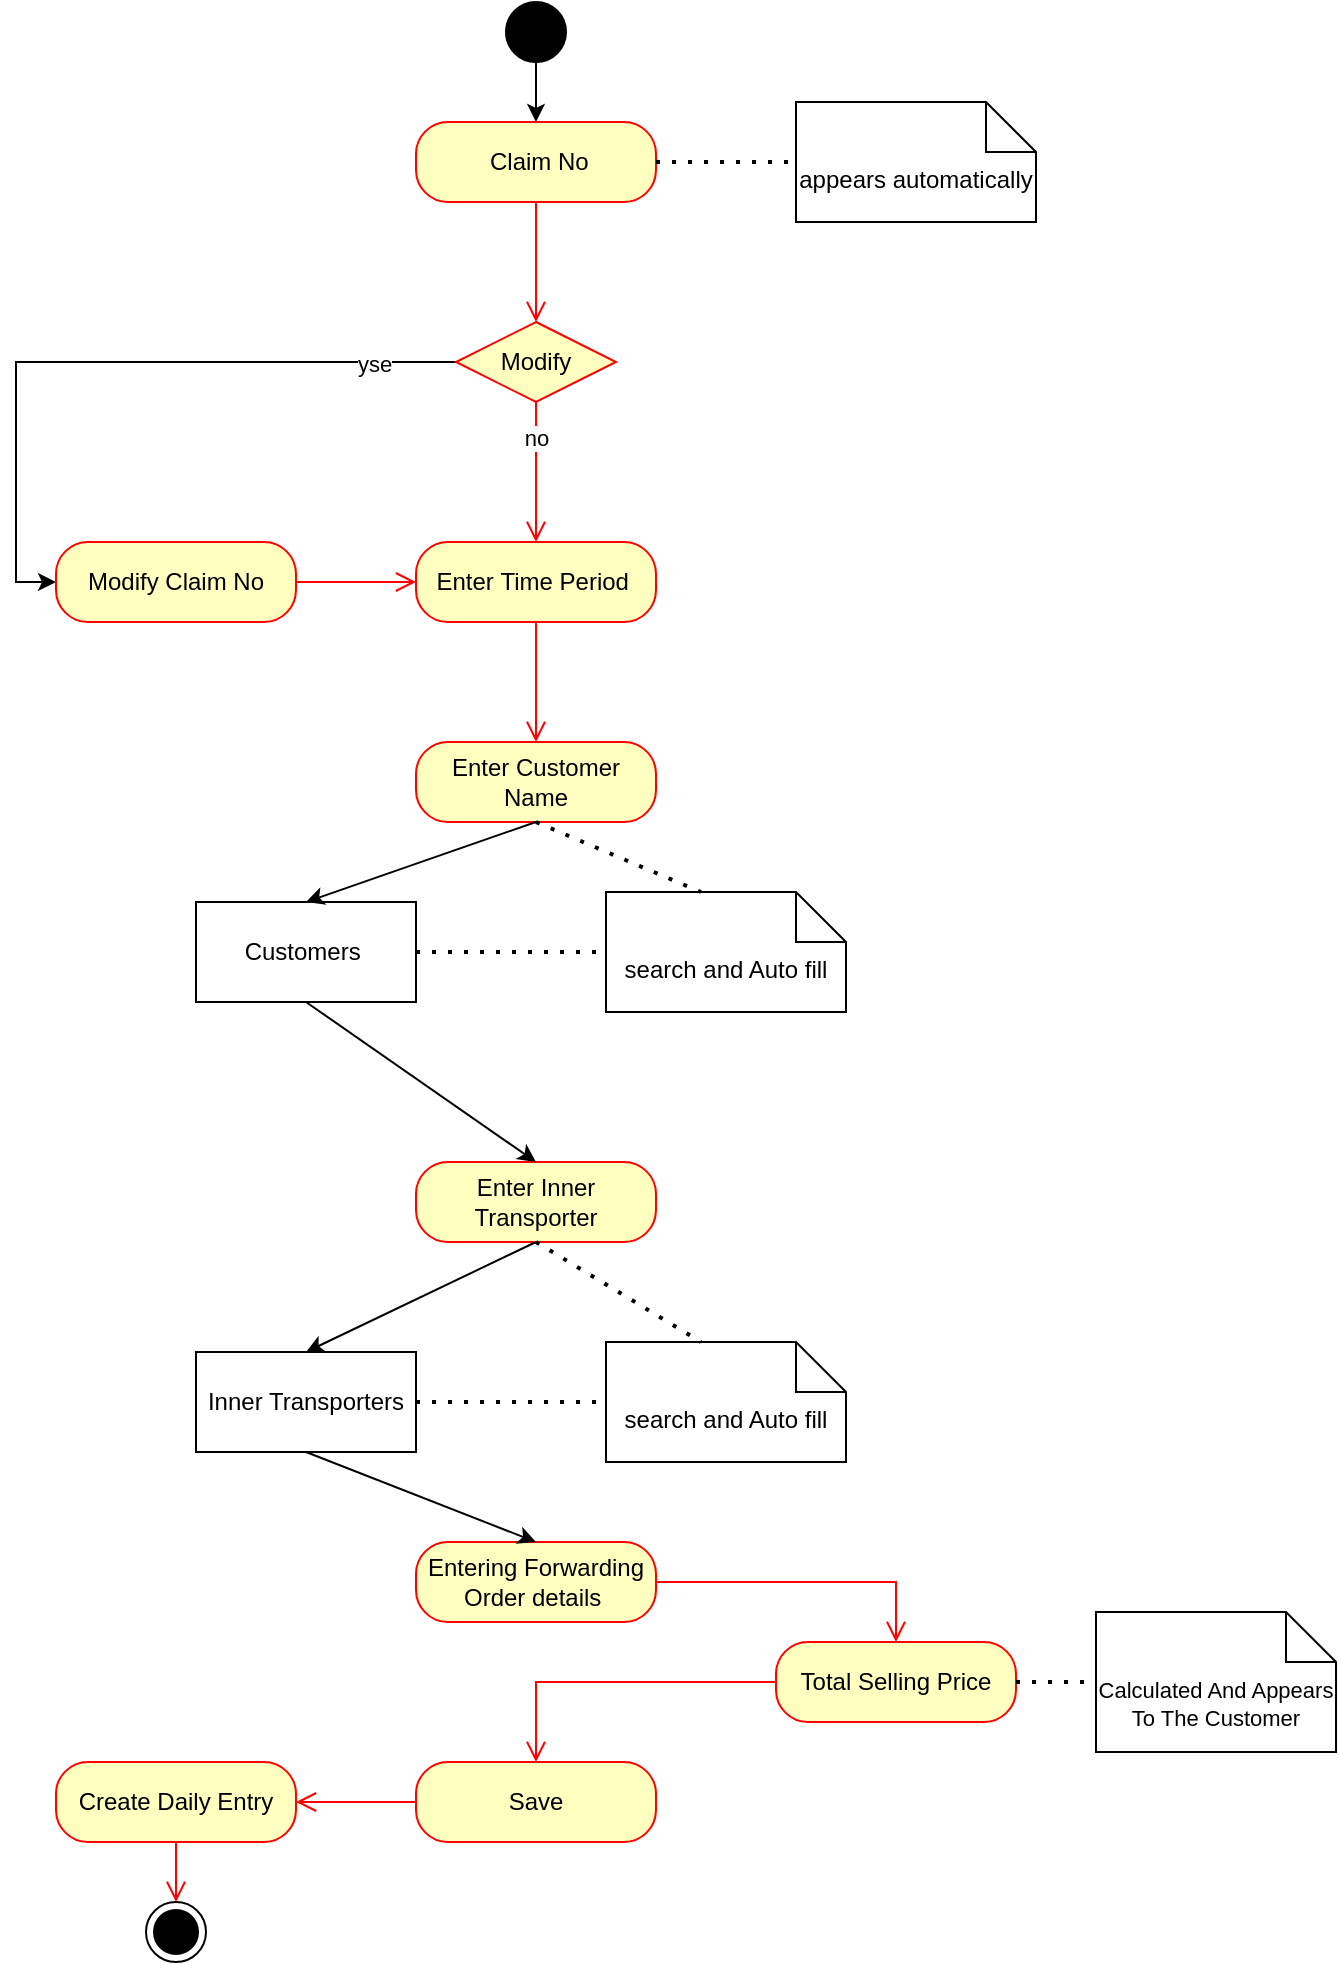 <mxfile version="21.6.5" type="github">
  <diagram name="Page-1" id="0783ab3e-0a74-02c8-0abd-f7b4e66b4bec">
    <mxGraphModel dx="1049" dy="560" grid="1" gridSize="10" guides="1" tooltips="1" connect="1" arrows="1" fold="1" page="1" pageScale="1" pageWidth="850" pageHeight="1100" background="none" math="0" shadow="0">
      <root>
        <mxCell id="0" />
        <mxCell id="1" parent="0" />
        <mxCell id="nAGFJHQDBodQnuohCQBn-31" value="" style="edgeStyle=orthogonalEdgeStyle;rounded=0;orthogonalLoop=1;jettySize=auto;html=1;" edge="1" parent="1" source="nAGFJHQDBodQnuohCQBn-4" target="nAGFJHQDBodQnuohCQBn-5">
          <mxGeometry relative="1" as="geometry" />
        </mxCell>
        <mxCell id="nAGFJHQDBodQnuohCQBn-4" value="" style="ellipse;fillColor=strokeColor;html=1;" vertex="1" parent="1">
          <mxGeometry x="405" y="80" width="30" height="30" as="geometry" />
        </mxCell>
        <mxCell id="nAGFJHQDBodQnuohCQBn-5" value="&amp;nbsp;Claim No" style="rounded=1;whiteSpace=wrap;html=1;arcSize=40;fontColor=#000000;fillColor=#ffffc0;strokeColor=#ff0000;" vertex="1" parent="1">
          <mxGeometry x="360" y="140" width="120" height="40" as="geometry" />
        </mxCell>
        <mxCell id="nAGFJHQDBodQnuohCQBn-6" value="" style="edgeStyle=orthogonalEdgeStyle;html=1;verticalAlign=bottom;endArrow=open;endSize=8;strokeColor=#ff0000;rounded=0;entryX=0.5;entryY=0;entryDx=0;entryDy=0;" edge="1" source="nAGFJHQDBodQnuohCQBn-5" parent="1" target="nAGFJHQDBodQnuohCQBn-21">
          <mxGeometry relative="1" as="geometry">
            <mxPoint x="425" y="240" as="targetPoint" />
          </mxGeometry>
        </mxCell>
        <mxCell id="nAGFJHQDBodQnuohCQBn-7" value="Enter&amp;nbsp;Time Period&amp;nbsp;" style="rounded=1;whiteSpace=wrap;html=1;arcSize=40;fontColor=#000000;fillColor=#ffffc0;strokeColor=#ff0000;" vertex="1" parent="1">
          <mxGeometry x="360" y="350" width="120" height="40" as="geometry" />
        </mxCell>
        <mxCell id="nAGFJHQDBodQnuohCQBn-8" value="" style="edgeStyle=orthogonalEdgeStyle;html=1;verticalAlign=bottom;endArrow=open;endSize=8;strokeColor=#ff0000;rounded=0;entryX=0.5;entryY=0;entryDx=0;entryDy=0;" edge="1" source="nAGFJHQDBodQnuohCQBn-7" parent="1" target="nAGFJHQDBodQnuohCQBn-9">
          <mxGeometry relative="1" as="geometry">
            <mxPoint x="420" y="500" as="targetPoint" />
          </mxGeometry>
        </mxCell>
        <mxCell id="nAGFJHQDBodQnuohCQBn-9" value="Enter Customer Name" style="rounded=1;whiteSpace=wrap;html=1;arcSize=40;fontColor=#000000;fillColor=#ffffc0;strokeColor=#ff0000;" vertex="1" parent="1">
          <mxGeometry x="360" y="450" width="120" height="40" as="geometry" />
        </mxCell>
        <mxCell id="nAGFJHQDBodQnuohCQBn-11" value="Enter Inner Transporter" style="rounded=1;whiteSpace=wrap;html=1;arcSize=40;fontColor=#000000;fillColor=#ffffc0;strokeColor=#ff0000;" vertex="1" parent="1">
          <mxGeometry x="360" y="660" width="120" height="40" as="geometry" />
        </mxCell>
        <mxCell id="nAGFJHQDBodQnuohCQBn-13" value="Customers&amp;nbsp;" style="html=1;whiteSpace=wrap;" vertex="1" parent="1">
          <mxGeometry x="250" y="530" width="110" height="50" as="geometry" />
        </mxCell>
        <mxCell id="nAGFJHQDBodQnuohCQBn-14" value="" style="endArrow=classic;html=1;rounded=0;exitX=0.5;exitY=1;exitDx=0;exitDy=0;entryX=0.5;entryY=0;entryDx=0;entryDy=0;" edge="1" parent="1" source="nAGFJHQDBodQnuohCQBn-9" target="nAGFJHQDBodQnuohCQBn-13">
          <mxGeometry width="50" height="50" relative="1" as="geometry">
            <mxPoint x="495" y="520" as="sourcePoint" />
            <mxPoint x="545" y="470" as="targetPoint" />
          </mxGeometry>
        </mxCell>
        <mxCell id="nAGFJHQDBodQnuohCQBn-15" value="search and Auto fill" style="shape=note2;boundedLbl=1;whiteSpace=wrap;html=1;size=25;verticalAlign=top;align=center;" vertex="1" parent="1">
          <mxGeometry x="455" y="525" width="120" height="60" as="geometry" />
        </mxCell>
        <mxCell id="nAGFJHQDBodQnuohCQBn-16" value="" style="endArrow=none;dashed=1;html=1;dashPattern=1 3;strokeWidth=2;rounded=0;exitX=0.5;exitY=1;exitDx=0;exitDy=0;entryX=0;entryY=0;entryDx=47.5;entryDy=0;entryPerimeter=0;" edge="1" parent="1" source="nAGFJHQDBodQnuohCQBn-9" target="nAGFJHQDBodQnuohCQBn-15">
          <mxGeometry width="50" height="50" relative="1" as="geometry">
            <mxPoint x="495" y="610" as="sourcePoint" />
            <mxPoint x="545" y="560" as="targetPoint" />
          </mxGeometry>
        </mxCell>
        <mxCell id="nAGFJHQDBodQnuohCQBn-17" value="" style="endArrow=none;dashed=1;html=1;dashPattern=1 3;strokeWidth=2;rounded=0;entryX=0;entryY=0.5;entryDx=0;entryDy=0;entryPerimeter=0;exitX=1;exitY=0.5;exitDx=0;exitDy=0;" edge="1" parent="1" source="nAGFJHQDBodQnuohCQBn-13" target="nAGFJHQDBodQnuohCQBn-15">
          <mxGeometry width="50" height="50" relative="1" as="geometry">
            <mxPoint x="495" y="610" as="sourcePoint" />
            <mxPoint x="545" y="560" as="targetPoint" />
          </mxGeometry>
        </mxCell>
        <mxCell id="nAGFJHQDBodQnuohCQBn-18" value="" style="endArrow=classic;html=1;rounded=0;exitX=0.5;exitY=1;exitDx=0;exitDy=0;entryX=0.5;entryY=0;entryDx=0;entryDy=0;" edge="1" parent="1" source="nAGFJHQDBodQnuohCQBn-13" target="nAGFJHQDBodQnuohCQBn-11">
          <mxGeometry width="50" height="50" relative="1" as="geometry">
            <mxPoint x="495" y="610" as="sourcePoint" />
            <mxPoint x="545" y="560" as="targetPoint" />
          </mxGeometry>
        </mxCell>
        <mxCell id="nAGFJHQDBodQnuohCQBn-19" value="appears automatically" style="shape=note2;boundedLbl=1;whiteSpace=wrap;html=1;size=25;verticalAlign=top;align=center;" vertex="1" parent="1">
          <mxGeometry x="550" y="130" width="120" height="60" as="geometry" />
        </mxCell>
        <mxCell id="nAGFJHQDBodQnuohCQBn-20" value="" style="endArrow=none;dashed=1;html=1;dashPattern=1 3;strokeWidth=2;rounded=0;entryX=0;entryY=0.5;entryDx=0;entryDy=0;entryPerimeter=0;exitX=1;exitY=0.5;exitDx=0;exitDy=0;" edge="1" parent="1" source="nAGFJHQDBodQnuohCQBn-5" target="nAGFJHQDBodQnuohCQBn-19">
          <mxGeometry width="50" height="50" relative="1" as="geometry">
            <mxPoint x="500" y="310" as="sourcePoint" />
            <mxPoint x="550" y="260" as="targetPoint" />
          </mxGeometry>
        </mxCell>
        <mxCell id="nAGFJHQDBodQnuohCQBn-28" value="" style="edgeStyle=orthogonalEdgeStyle;rounded=0;orthogonalLoop=1;jettySize=auto;html=1;entryX=0;entryY=0.5;entryDx=0;entryDy=0;" edge="1" parent="1" source="nAGFJHQDBodQnuohCQBn-21" target="nAGFJHQDBodQnuohCQBn-24">
          <mxGeometry relative="1" as="geometry">
            <mxPoint x="260" y="310" as="targetPoint" />
          </mxGeometry>
        </mxCell>
        <mxCell id="nAGFJHQDBodQnuohCQBn-29" value="yse" style="edgeLabel;html=1;align=center;verticalAlign=middle;resizable=0;points=[];" vertex="1" connectable="0" parent="nAGFJHQDBodQnuohCQBn-28">
          <mxGeometry x="-0.763" y="1" relative="1" as="geometry">
            <mxPoint as="offset" />
          </mxGeometry>
        </mxCell>
        <mxCell id="nAGFJHQDBodQnuohCQBn-21" value="Modify" style="rhombus;whiteSpace=wrap;html=1;fontColor=#000000;fillColor=#ffffc0;strokeColor=#ff0000;" vertex="1" parent="1">
          <mxGeometry x="380" y="240" width="80" height="40" as="geometry" />
        </mxCell>
        <mxCell id="nAGFJHQDBodQnuohCQBn-22" value="" style="edgeStyle=orthogonalEdgeStyle;html=1;align=left;verticalAlign=bottom;endArrow=open;endSize=8;strokeColor=#ff0000;rounded=0;entryX=0.5;entryY=0;entryDx=0;entryDy=0;exitX=0.5;exitY=1;exitDx=0;exitDy=0;" edge="1" source="nAGFJHQDBodQnuohCQBn-21" parent="1" target="nAGFJHQDBodQnuohCQBn-7">
          <mxGeometry x="-1" relative="1" as="geometry">
            <mxPoint x="100" y="280" as="targetPoint" />
            <mxPoint x="380" y="290" as="sourcePoint" />
          </mxGeometry>
        </mxCell>
        <mxCell id="nAGFJHQDBodQnuohCQBn-30" value="no" style="edgeLabel;html=1;align=center;verticalAlign=middle;resizable=0;points=[];" vertex="1" connectable="0" parent="nAGFJHQDBodQnuohCQBn-22">
          <mxGeometry x="-0.498" relative="1" as="geometry">
            <mxPoint as="offset" />
          </mxGeometry>
        </mxCell>
        <mxCell id="nAGFJHQDBodQnuohCQBn-24" value="Modify Claim No" style="rounded=1;whiteSpace=wrap;html=1;arcSize=40;fontColor=#000000;fillColor=#ffffc0;strokeColor=#ff0000;" vertex="1" parent="1">
          <mxGeometry x="180" y="350" width="120" height="40" as="geometry" />
        </mxCell>
        <mxCell id="nAGFJHQDBodQnuohCQBn-25" value="" style="edgeStyle=orthogonalEdgeStyle;html=1;verticalAlign=bottom;endArrow=open;endSize=8;strokeColor=#ff0000;rounded=0;entryX=0;entryY=0.5;entryDx=0;entryDy=0;" edge="1" source="nAGFJHQDBodQnuohCQBn-24" parent="1" target="nAGFJHQDBodQnuohCQBn-7">
          <mxGeometry relative="1" as="geometry">
            <mxPoint x="160" y="430" as="targetPoint" />
          </mxGeometry>
        </mxCell>
        <mxCell id="nAGFJHQDBodQnuohCQBn-32" value="Inner Transporters" style="html=1;whiteSpace=wrap;" vertex="1" parent="1">
          <mxGeometry x="250" y="755" width="110" height="50" as="geometry" />
        </mxCell>
        <mxCell id="nAGFJHQDBodQnuohCQBn-33" value="" style="endArrow=classic;html=1;rounded=0;exitX=0.5;exitY=1;exitDx=0;exitDy=0;entryX=0.5;entryY=0;entryDx=0;entryDy=0;" edge="1" parent="1" target="nAGFJHQDBodQnuohCQBn-32" source="nAGFJHQDBodQnuohCQBn-11">
          <mxGeometry width="50" height="50" relative="1" as="geometry">
            <mxPoint x="420" y="750" as="sourcePoint" />
            <mxPoint x="545" y="730" as="targetPoint" />
          </mxGeometry>
        </mxCell>
        <mxCell id="nAGFJHQDBodQnuohCQBn-34" value="search and Auto fill" style="shape=note2;boundedLbl=1;whiteSpace=wrap;html=1;size=25;verticalAlign=top;align=center;" vertex="1" parent="1">
          <mxGeometry x="455" y="750" width="120" height="60" as="geometry" />
        </mxCell>
        <mxCell id="nAGFJHQDBodQnuohCQBn-35" value="" style="endArrow=none;dashed=1;html=1;dashPattern=1 3;strokeWidth=2;rounded=0;exitX=0.5;exitY=1;exitDx=0;exitDy=0;entryX=0;entryY=0;entryDx=47.5;entryDy=0;entryPerimeter=0;" edge="1" parent="1" target="nAGFJHQDBodQnuohCQBn-34" source="nAGFJHQDBodQnuohCQBn-11">
          <mxGeometry width="50" height="50" relative="1" as="geometry">
            <mxPoint x="420" y="750" as="sourcePoint" />
            <mxPoint x="545" y="820" as="targetPoint" />
          </mxGeometry>
        </mxCell>
        <mxCell id="nAGFJHQDBodQnuohCQBn-36" value="" style="endArrow=none;dashed=1;html=1;dashPattern=1 3;strokeWidth=2;rounded=0;entryX=0;entryY=0.5;entryDx=0;entryDy=0;entryPerimeter=0;exitX=1;exitY=0.5;exitDx=0;exitDy=0;" edge="1" parent="1" source="nAGFJHQDBodQnuohCQBn-32" target="nAGFJHQDBodQnuohCQBn-34">
          <mxGeometry width="50" height="50" relative="1" as="geometry">
            <mxPoint x="495" y="835" as="sourcePoint" />
            <mxPoint x="545" y="785" as="targetPoint" />
          </mxGeometry>
        </mxCell>
        <mxCell id="nAGFJHQDBodQnuohCQBn-37" value="Entering&amp;nbsp;Forwarding Order details&amp;nbsp;" style="rounded=1;whiteSpace=wrap;html=1;arcSize=40;fontColor=#000000;fillColor=#ffffc0;strokeColor=#ff0000;" vertex="1" parent="1">
          <mxGeometry x="360" y="850" width="120" height="40" as="geometry" />
        </mxCell>
        <mxCell id="nAGFJHQDBodQnuohCQBn-38" value="" style="edgeStyle=orthogonalEdgeStyle;html=1;verticalAlign=bottom;endArrow=open;endSize=8;strokeColor=#ff0000;rounded=0;entryX=0.5;entryY=0;entryDx=0;entryDy=0;" edge="1" source="nAGFJHQDBodQnuohCQBn-37" parent="1" target="nAGFJHQDBodQnuohCQBn-44">
          <mxGeometry relative="1" as="geometry">
            <mxPoint x="420" y="950" as="targetPoint" />
          </mxGeometry>
        </mxCell>
        <mxCell id="nAGFJHQDBodQnuohCQBn-39" value="" style="endArrow=classic;html=1;rounded=0;exitX=0.5;exitY=1;exitDx=0;exitDy=0;entryX=0.5;entryY=0;entryDx=0;entryDy=0;" edge="1" parent="1" source="nAGFJHQDBodQnuohCQBn-32" target="nAGFJHQDBodQnuohCQBn-37">
          <mxGeometry width="50" height="50" relative="1" as="geometry">
            <mxPoint x="490" y="850" as="sourcePoint" />
            <mxPoint x="540" y="800" as="targetPoint" />
          </mxGeometry>
        </mxCell>
        <mxCell id="nAGFJHQDBodQnuohCQBn-40" value="Save" style="rounded=1;whiteSpace=wrap;html=1;arcSize=40;fontColor=#000000;fillColor=#ffffc0;strokeColor=#ff0000;" vertex="1" parent="1">
          <mxGeometry x="360" y="960" width="120" height="40" as="geometry" />
        </mxCell>
        <mxCell id="nAGFJHQDBodQnuohCQBn-41" value="" style="edgeStyle=orthogonalEdgeStyle;html=1;verticalAlign=bottom;endArrow=open;endSize=8;strokeColor=#ff0000;rounded=0;entryX=1;entryY=0.5;entryDx=0;entryDy=0;" edge="1" source="nAGFJHQDBodQnuohCQBn-40" parent="1" target="nAGFJHQDBodQnuohCQBn-48">
          <mxGeometry relative="1" as="geometry">
            <mxPoint x="520" y="970" as="targetPoint" />
          </mxGeometry>
        </mxCell>
        <mxCell id="nAGFJHQDBodQnuohCQBn-42" value="" style="ellipse;html=1;shape=endState;fillColor=strokeColor;" vertex="1" parent="1">
          <mxGeometry x="225" y="1030" width="30" height="30" as="geometry" />
        </mxCell>
        <mxCell id="nAGFJHQDBodQnuohCQBn-44" value="Total Selling Price" style="rounded=1;whiteSpace=wrap;html=1;arcSize=40;fontColor=#000000;fillColor=#ffffc0;strokeColor=#ff0000;" vertex="1" parent="1">
          <mxGeometry x="540" y="900" width="120" height="40" as="geometry" />
        </mxCell>
        <mxCell id="nAGFJHQDBodQnuohCQBn-45" value="" style="edgeStyle=orthogonalEdgeStyle;html=1;verticalAlign=bottom;endArrow=open;endSize=8;strokeColor=#ff0000;rounded=0;" edge="1" source="nAGFJHQDBodQnuohCQBn-44" parent="1" target="nAGFJHQDBodQnuohCQBn-40">
          <mxGeometry relative="1" as="geometry">
            <mxPoint x="600" y="1000" as="targetPoint" />
          </mxGeometry>
        </mxCell>
        <mxCell id="nAGFJHQDBodQnuohCQBn-46" value="&lt;font style=&quot;font-size: 11px;&quot;&gt;Calculated And Appears To The Customer&lt;/font&gt;" style="shape=note2;boundedLbl=1;whiteSpace=wrap;html=1;size=25;verticalAlign=top;align=center;" vertex="1" parent="1">
          <mxGeometry x="700" y="885" width="120" height="70" as="geometry" />
        </mxCell>
        <mxCell id="nAGFJHQDBodQnuohCQBn-47" value="" style="endArrow=none;dashed=1;html=1;dashPattern=1 3;strokeWidth=2;rounded=0;entryX=0;entryY=0.5;entryDx=0;entryDy=0;entryPerimeter=0;exitX=1;exitY=0.5;exitDx=0;exitDy=0;" edge="1" parent="1" source="nAGFJHQDBodQnuohCQBn-44" target="nAGFJHQDBodQnuohCQBn-46">
          <mxGeometry width="50" height="50" relative="1" as="geometry">
            <mxPoint x="630" y="870" as="sourcePoint" />
            <mxPoint x="680" y="820" as="targetPoint" />
          </mxGeometry>
        </mxCell>
        <mxCell id="nAGFJHQDBodQnuohCQBn-48" value="Create Daily Entry" style="rounded=1;whiteSpace=wrap;html=1;arcSize=40;fontColor=#000000;fillColor=#ffffc0;strokeColor=#ff0000;" vertex="1" parent="1">
          <mxGeometry x="180" y="960" width="120" height="40" as="geometry" />
        </mxCell>
        <mxCell id="nAGFJHQDBodQnuohCQBn-49" value="" style="edgeStyle=orthogonalEdgeStyle;html=1;verticalAlign=bottom;endArrow=open;endSize=8;strokeColor=#ff0000;rounded=0;entryX=0.5;entryY=0;entryDx=0;entryDy=0;" edge="1" source="nAGFJHQDBodQnuohCQBn-48" parent="1" target="nAGFJHQDBodQnuohCQBn-42">
          <mxGeometry relative="1" as="geometry">
            <mxPoint x="240" y="1010" as="targetPoint" />
            <Array as="points" />
          </mxGeometry>
        </mxCell>
      </root>
    </mxGraphModel>
  </diagram>
</mxfile>
